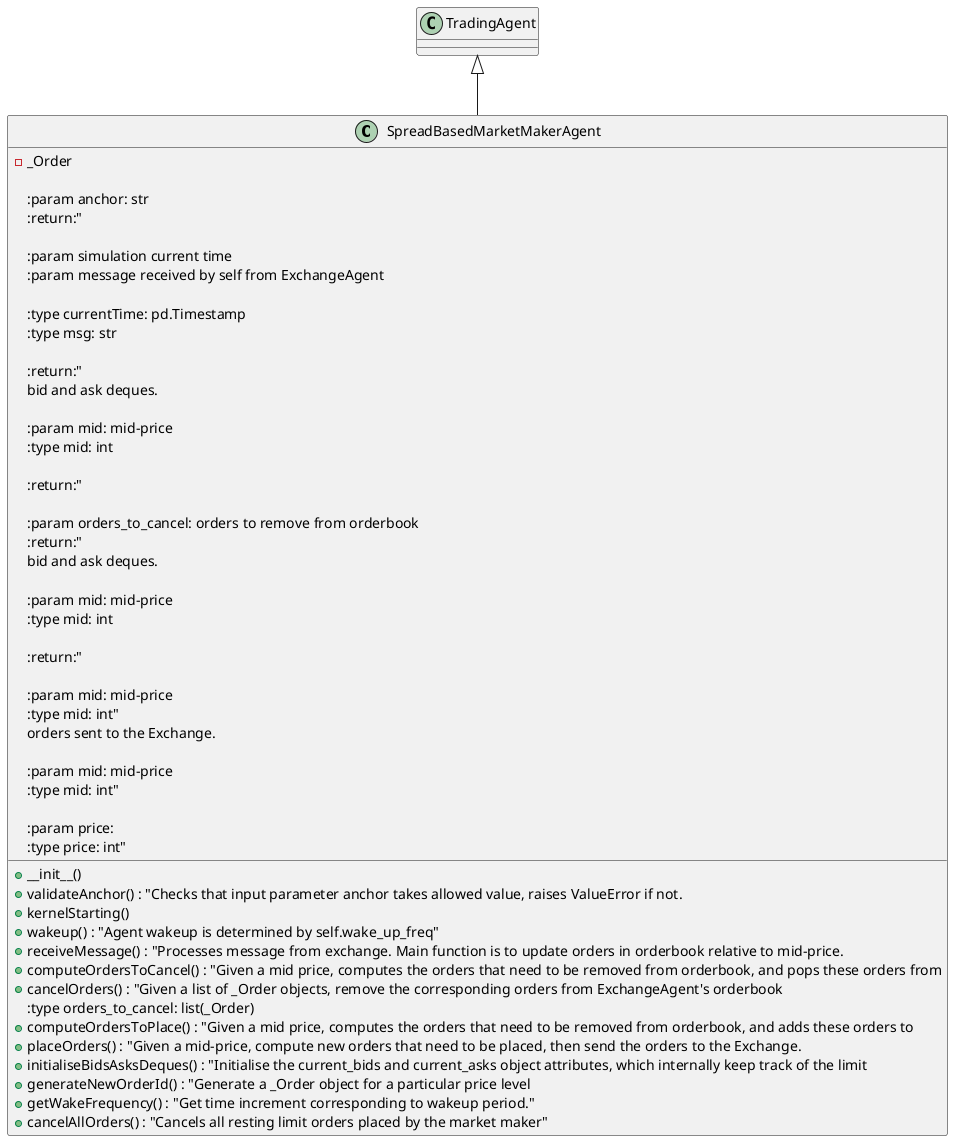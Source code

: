@startuml
class SpreadBasedMarketMakerAgent {
  - _Order
  + __init__()
  + validateAnchor() : "Checks that input parameter anchor takes allowed value, raises ValueError if not.

:param anchor: str
:return:"
  + kernelStarting()
  + wakeup() : "Agent wakeup is determined by self.wake_up_freq"
  + receiveMessage() : "Processes message from exchange. Main function is to update orders in orderbook relative to mid-price.

:param simulation current time
:param message received by self from ExchangeAgent

:type currentTime: pd.Timestamp
:type msg: str

:return:"
  + computeOrdersToCancel() : "Given a mid price, computes the orders that need to be removed from orderbook, and pops these orders from
    bid and ask deques.

:param mid: mid-price
:type mid: int

:return:"
  + cancelOrders() : "Given a list of _Order objects, remove the corresponding orders from ExchangeAgent's orderbook

:param orders_to_cancel: orders to remove from orderbook
:type orders_to_cancel: list(_Order)
:return:"
  + computeOrdersToPlace() : "Given a mid price, computes the orders that need to be removed from orderbook, and adds these orders to
    bid and ask deques.

:param mid: mid-price
:type mid: int

:return:"
  + placeOrders() : "Given a mid-price, compute new orders that need to be placed, then send the orders to the Exchange.

:param mid: mid-price
:type mid: int"
  + initialiseBidsAsksDeques() : "Initialise the current_bids and current_asks object attributes, which internally keep track of the limit
orders sent to the Exchange.

:param mid: mid-price
:type mid: int"
  + generateNewOrderId() : "Generate a _Order object for a particular price level

:param price:
:type price: int"
  + getWakeFrequency() : "Get time increment corresponding to wakeup period."
  + cancelAllOrders() : "Cancels all resting limit orders placed by the market maker"
}
TradingAgent <|-- SpreadBasedMarketMakerAgent
@enduml